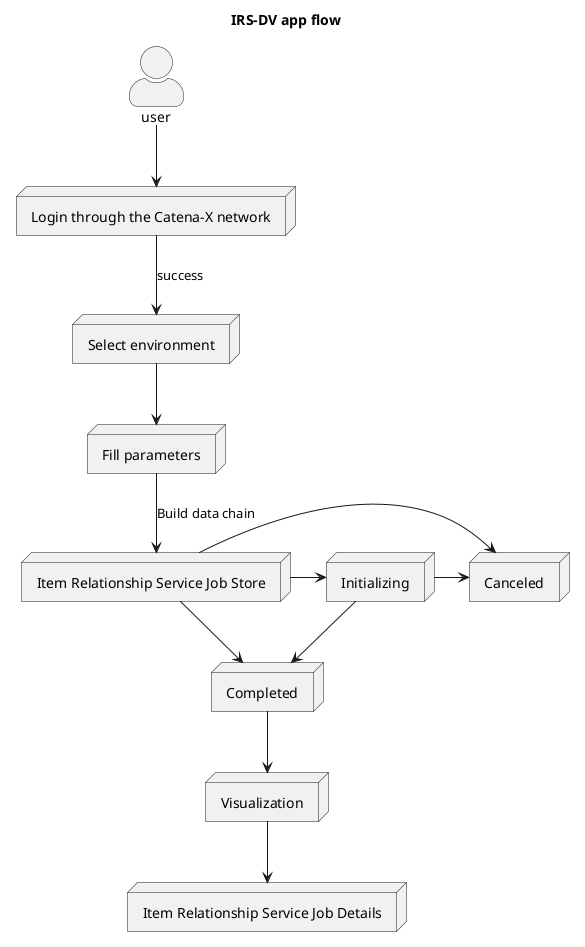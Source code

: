 @startuml
skinparam actorStyle awesome

title: IRS-DV app flow

user as User 
node "Login through the Catena-X network" as login
node "Select environment" as env
node "Fill parameters" as fill
node "Item Relationship Service Job Store" as store
node "Completed" as completed
node "Canceled" as cancel
node "Initializing" as init
node "Visualization" as ui
node "Item Relationship Service Job Details" as details


User --> login
login --> env: success
env --> fill
fill --> store: Build data chain
store --> completed
store -> cancel
store -> init
init ->cancel
init --> completed
completed --> ui
ui --> details


@enduml